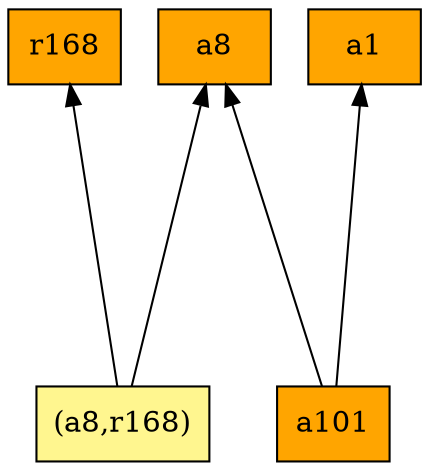 digraph G {
rankdir=BT;ranksep="2.0";
"(a8,r168)" [shape=record,fillcolor=khaki1,style=filled,label="{(a8,r168)}"];
"a1" [shape=record,fillcolor=orange,style=filled,label="{a1}"];
"a8" [shape=record,fillcolor=orange,style=filled,label="{a8}"];
"a101" [shape=record,fillcolor=orange,style=filled,label="{a101}"];
"r168" [shape=record,fillcolor=orange,style=filled,label="{r168}"];
"(a8,r168)" -> "a8"
"(a8,r168)" -> "r168"
"a101" -> "a1"
"a101" -> "a8"
}